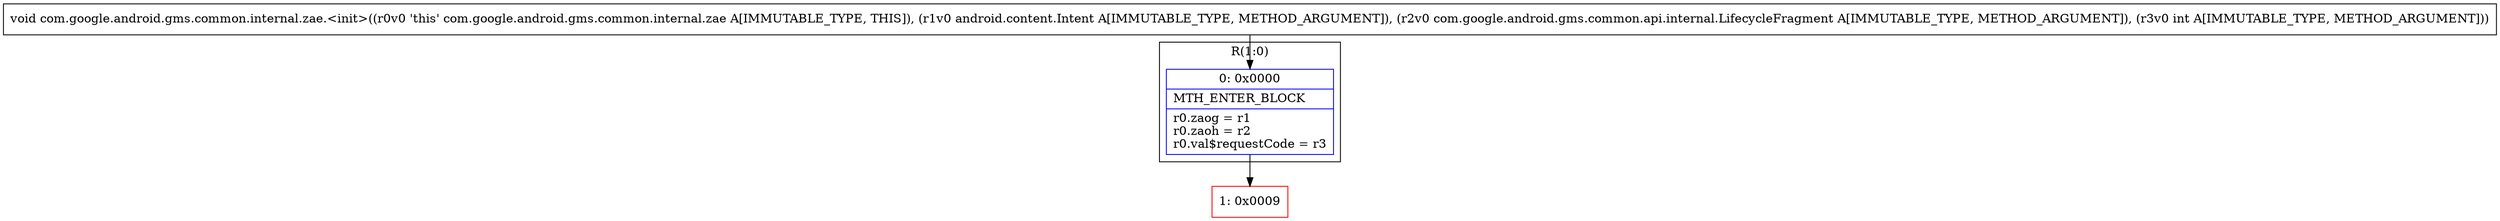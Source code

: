 digraph "CFG forcom.google.android.gms.common.internal.zae.\<init\>(Landroid\/content\/Intent;Lcom\/google\/android\/gms\/common\/api\/internal\/LifecycleFragment;I)V" {
subgraph cluster_Region_1259835189 {
label = "R(1:0)";
node [shape=record,color=blue];
Node_0 [shape=record,label="{0\:\ 0x0000|MTH_ENTER_BLOCK\l|r0.zaog = r1\lr0.zaoh = r2\lr0.val$requestCode = r3\l}"];
}
Node_1 [shape=record,color=red,label="{1\:\ 0x0009}"];
MethodNode[shape=record,label="{void com.google.android.gms.common.internal.zae.\<init\>((r0v0 'this' com.google.android.gms.common.internal.zae A[IMMUTABLE_TYPE, THIS]), (r1v0 android.content.Intent A[IMMUTABLE_TYPE, METHOD_ARGUMENT]), (r2v0 com.google.android.gms.common.api.internal.LifecycleFragment A[IMMUTABLE_TYPE, METHOD_ARGUMENT]), (r3v0 int A[IMMUTABLE_TYPE, METHOD_ARGUMENT])) }"];
MethodNode -> Node_0;
Node_0 -> Node_1;
}

